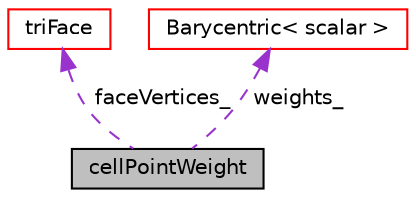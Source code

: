 digraph "cellPointWeight"
{
  bgcolor="transparent";
  edge [fontname="Helvetica",fontsize="10",labelfontname="Helvetica",labelfontsize="10"];
  node [fontname="Helvetica",fontsize="10",shape=record];
  Node1 [label="cellPointWeight",height=0.2,width=0.4,color="black", fillcolor="grey75", style="filled" fontcolor="black"];
  Node2 -> Node1 [dir="back",color="darkorchid3",fontsize="10",style="dashed",label=" faceVertices_" ,fontname="Helvetica"];
  Node2 [label="triFace",height=0.2,width=0.4,color="red",URL="$classFoam_1_1triFace.html",tooltip="A triangular face using a FixedList of labels corresponding to mesh vertices. "];
  Node3 -> Node1 [dir="back",color="darkorchid3",fontsize="10",style="dashed",label=" weights_" ,fontname="Helvetica"];
  Node3 [label="Barycentric\< scalar \>",height=0.2,width=0.4,color="red",URL="$classFoam_1_1Barycentric.html"];
}
